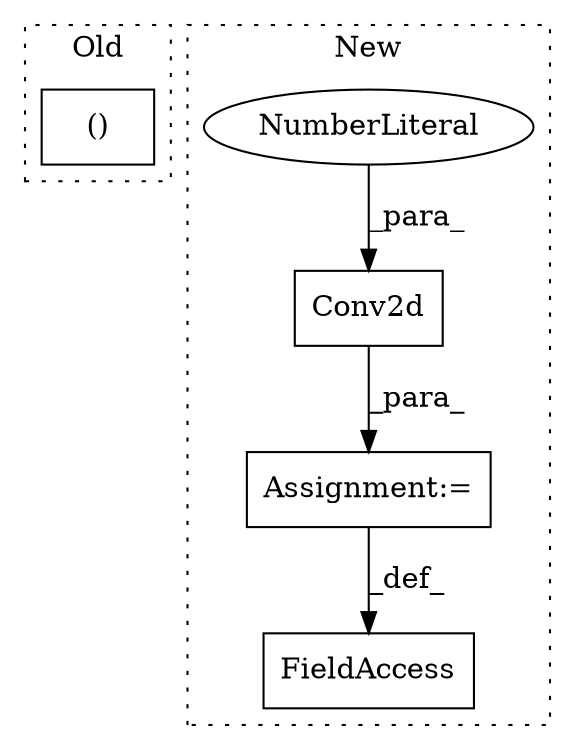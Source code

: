 digraph G {
subgraph cluster0 {
1 [label="()" a="106" s="479" l="15" shape="box"];
label = "Old";
style="dotted";
}
subgraph cluster1 {
2 [label="Conv2d" a="32" s="524,547" l="7,1" shape="box"];
3 [label="NumberLiteral" a="34" s="544" l="1" shape="ellipse"];
4 [label="FieldAccess" a="22" s="505" l="9" shape="box"];
5 [label="Assignment:=" a="7" s="514" l="1" shape="box"];
label = "New";
style="dotted";
}
2 -> 5 [label="_para_"];
3 -> 2 [label="_para_"];
5 -> 4 [label="_def_"];
}
